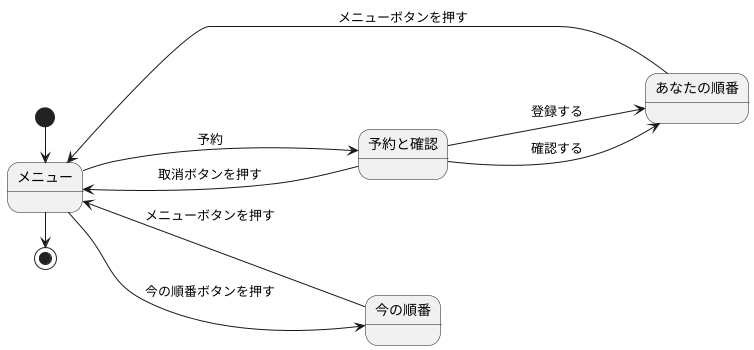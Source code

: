 @startuml ステートマシン図
left to right direction
state メニュー
state 今の順番
state 予約と確認
state あなたの順番

[*] --right-> メニュー
メニュー ---> 予約と確認 : 予約
予約と確認 --> メニュー : 取消ボタンを押す
予約と確認 -> あなたの順番 : 登録する
予約と確認 ---> あなたの順番 : 確認する
メニュー <--- あなたの順番 : メニューボタンを押す
メニュー ---> 今の順番 : 今の順番ボタンを押す
メニュー <-- 今の順番 : メニューボタンを押す
メニュー --right-> [*]
@enduml